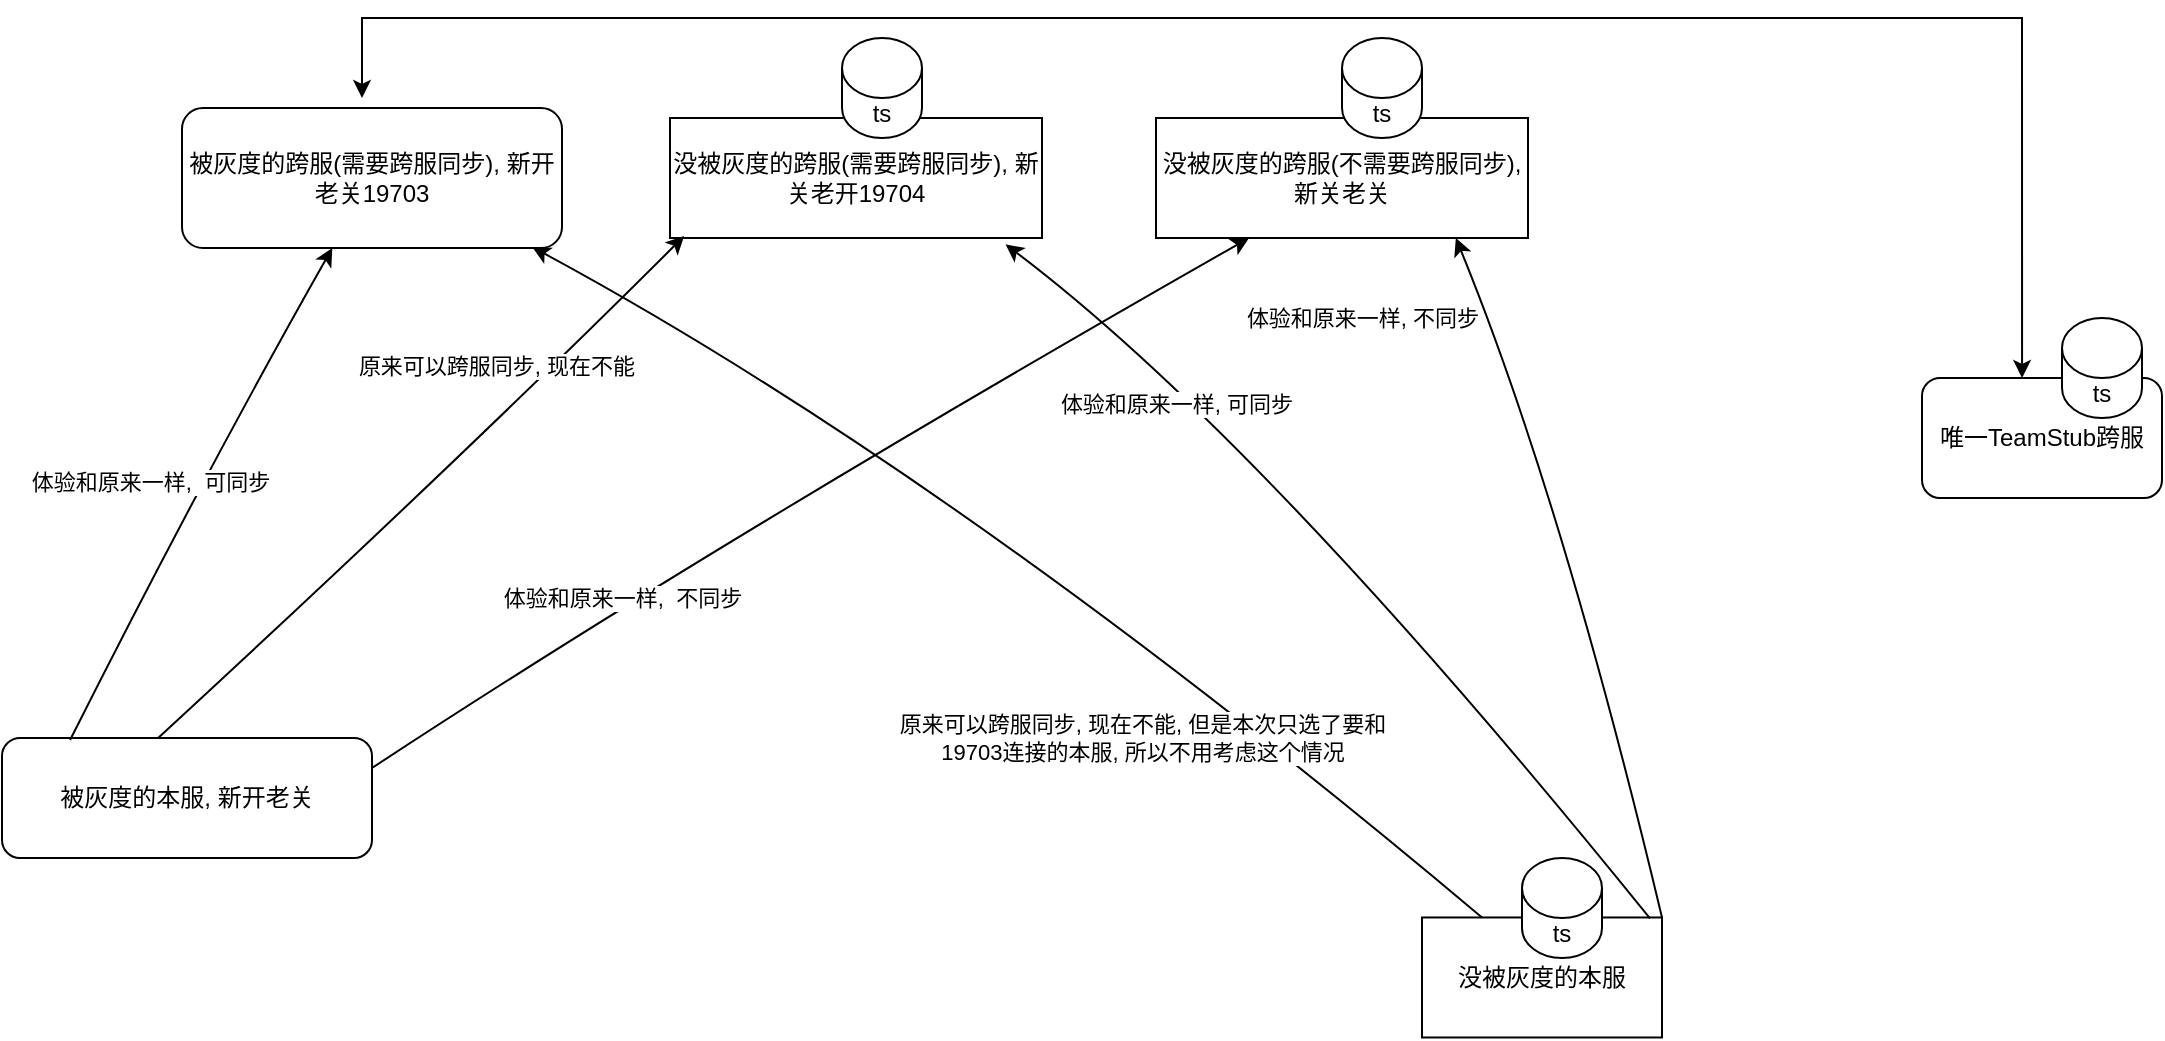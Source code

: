 <mxfile version="19.0.3" type="github">
  <diagram id="npF-58Th2BGEYhvz-0i7" name="Page-1">
    <mxGraphModel dx="1422" dy="772" grid="1" gridSize="10" guides="1" tooltips="1" connect="1" arrows="1" fold="1" page="1" pageScale="1" pageWidth="3300" pageHeight="4681" math="0" shadow="0">
      <root>
        <mxCell id="0" />
        <mxCell id="1" parent="0" />
        <mxCell id="1Y4oN1xmid4urN9Fm5Kw-1" value="被灰度的跨服(需要跨服同步), 新开老关19703" style="rounded=1;whiteSpace=wrap;html=1;" parent="1" vertex="1">
          <mxGeometry x="490" y="245" width="190" height="70" as="geometry" />
        </mxCell>
        <mxCell id="1Y4oN1xmid4urN9Fm5Kw-3" value="唯一TeamStub跨服" style="rounded=1;whiteSpace=wrap;html=1;" parent="1" vertex="1">
          <mxGeometry x="1360" y="380" width="120" height="60" as="geometry" />
        </mxCell>
        <mxCell id="1Y4oN1xmid4urN9Fm5Kw-4" value="被灰度的本服, 新开老关" style="rounded=1;whiteSpace=wrap;html=1;" parent="1" vertex="1">
          <mxGeometry x="400" y="560" width="185" height="60" as="geometry" />
        </mxCell>
        <mxCell id="1Y4oN1xmid4urN9Fm5Kw-6" value="&lt;span style=&quot;&quot;&gt;没被灰度的跨服(需要跨服同步), 新关老开19704&lt;/span&gt;" style="rounded=0;whiteSpace=wrap;html=1;" parent="1" vertex="1">
          <mxGeometry x="734" y="250" width="186" height="60" as="geometry" />
        </mxCell>
        <mxCell id="1Y4oN1xmid4urN9Fm5Kw-7" value="没被灰度的本服" style="rounded=0;whiteSpace=wrap;html=1;" parent="1" vertex="1">
          <mxGeometry x="1110" y="649.74" width="120" height="60" as="geometry" />
        </mxCell>
        <mxCell id="1Y4oN1xmid4urN9Fm5Kw-8" value="" style="endArrow=classic;startArrow=classic;html=1;rounded=0;entryX=0.417;entryY=0;entryDx=0;entryDy=0;entryPerimeter=0;" parent="1" target="1Y4oN1xmid4urN9Fm5Kw-3" edge="1">
          <mxGeometry width="50" height="50" relative="1" as="geometry">
            <mxPoint x="580" y="240" as="sourcePoint" />
            <mxPoint x="1100" y="230" as="targetPoint" />
            <Array as="points">
              <mxPoint x="580" y="200" />
              <mxPoint x="1170" y="200" />
              <mxPoint x="1410" y="200" />
            </Array>
          </mxGeometry>
        </mxCell>
        <mxCell id="1Y4oN1xmid4urN9Fm5Kw-15" value="ts" style="shape=cylinder3;whiteSpace=wrap;html=1;boundedLbl=1;backgroundOutline=1;size=15;" parent="1" vertex="1">
          <mxGeometry x="1160" y="620" width="40" height="50" as="geometry" />
        </mxCell>
        <mxCell id="1Y4oN1xmid4urN9Fm5Kw-16" value="ts" style="shape=cylinder3;whiteSpace=wrap;html=1;boundedLbl=1;backgroundOutline=1;size=15;" parent="1" vertex="1">
          <mxGeometry x="1430" y="350" width="40" height="50" as="geometry" />
        </mxCell>
        <mxCell id="1Y4oN1xmid4urN9Fm5Kw-19" value="ts" style="shape=cylinder3;whiteSpace=wrap;html=1;boundedLbl=1;backgroundOutline=1;size=15;" parent="1" vertex="1">
          <mxGeometry x="820" y="210" width="40" height="50" as="geometry" />
        </mxCell>
        <mxCell id="1Y4oN1xmid4urN9Fm5Kw-21" value="" style="curved=1;endArrow=classic;html=1;rounded=0;exitX=0.184;exitY=0.017;exitDx=0;exitDy=0;exitPerimeter=0;" parent="1" target="1Y4oN1xmid4urN9Fm5Kw-1" edge="1" source="1Y4oN1xmid4urN9Fm5Kw-4">
          <mxGeometry width="50" height="50" relative="1" as="geometry">
            <mxPoint x="500" y="445" as="sourcePoint" />
            <mxPoint x="470" y="320" as="targetPoint" />
            <Array as="points">
              <mxPoint x="500" y="430" />
            </Array>
          </mxGeometry>
        </mxCell>
        <mxCell id="1Y4oN1xmid4urN9Fm5Kw-31" value="体验和原来一样,&amp;nbsp; 可同步" style="edgeLabel;html=1;align=center;verticalAlign=middle;resizable=0;points=[];" parent="1Y4oN1xmid4urN9Fm5Kw-21" vertex="1" connectable="0">
          <mxGeometry x="0.093" y="-6" relative="1" as="geometry">
            <mxPoint x="-34" y="4" as="offset" />
          </mxGeometry>
        </mxCell>
        <mxCell id="1Y4oN1xmid4urN9Fm5Kw-24" value="&lt;span style=&quot;&quot;&gt;没被灰度的跨服(不需要跨服同步), 新关老关&lt;/span&gt;" style="rounded=0;whiteSpace=wrap;html=1;" parent="1" vertex="1">
          <mxGeometry x="977" y="250" width="186" height="60" as="geometry" />
        </mxCell>
        <mxCell id="1Y4oN1xmid4urN9Fm5Kw-25" value="ts" style="shape=cylinder3;whiteSpace=wrap;html=1;boundedLbl=1;backgroundOutline=1;size=15;" parent="1" vertex="1">
          <mxGeometry x="1070" y="210" width="40" height="50" as="geometry" />
        </mxCell>
        <mxCell id="1Y4oN1xmid4urN9Fm5Kw-26" value="" style="curved=1;endArrow=classic;html=1;rounded=0;entryX=0.038;entryY=0.984;entryDx=0;entryDy=0;entryPerimeter=0;exitX=0.422;exitY=0;exitDx=0;exitDy=0;exitPerimeter=0;" parent="1" target="1Y4oN1xmid4urN9Fm5Kw-6" edge="1" source="1Y4oN1xmid4urN9Fm5Kw-4">
          <mxGeometry width="50" height="50" relative="1" as="geometry">
            <mxPoint x="510" y="530" as="sourcePoint" />
            <mxPoint x="680" y="370" as="targetPoint" />
            <Array as="points">
              <mxPoint x="630" y="420" />
            </Array>
          </mxGeometry>
        </mxCell>
        <mxCell id="1Y4oN1xmid4urN9Fm5Kw-28" value="" style="curved=1;endArrow=classic;html=1;rounded=0;entryX=0.922;entryY=0.994;entryDx=0;entryDy=0;entryPerimeter=0;exitX=0.25;exitY=0;exitDx=0;exitDy=0;" parent="1" source="1Y4oN1xmid4urN9Fm5Kw-7" target="1Y4oN1xmid4urN9Fm5Kw-1" edge="1">
          <mxGeometry width="50" height="50" relative="1" as="geometry">
            <mxPoint x="829" y="430" as="sourcePoint" />
            <mxPoint x="879" y="380" as="targetPoint" />
            <Array as="points">
              <mxPoint x="879" y="430" />
            </Array>
          </mxGeometry>
        </mxCell>
        <mxCell id="1Y4oN1xmid4urN9Fm5Kw-29" value="原来可以跨服同步, 现在不能, 但是本次只选了要和&lt;br&gt;19703连接的本服, 所以不用考虑这个情况" style="edgeLabel;html=1;align=center;verticalAlign=middle;resizable=0;points=[];" parent="1Y4oN1xmid4urN9Fm5Kw-28" vertex="1" connectable="0">
          <mxGeometry x="-0.451" y="2" relative="1" as="geometry">
            <mxPoint x="-46" y="12" as="offset" />
          </mxGeometry>
        </mxCell>
        <mxCell id="1Y4oN1xmid4urN9Fm5Kw-30" value="原来可以跨服同步, 现在不能" style="edgeLabel;html=1;align=center;verticalAlign=middle;resizable=0;points=[];" parent="1" vertex="1" connectable="0">
          <mxGeometry x="750.004" y="350.003" as="geometry">
            <mxPoint x="-103" y="24" as="offset" />
          </mxGeometry>
        </mxCell>
        <mxCell id="1Y4oN1xmid4urN9Fm5Kw-32" value="体验和原来一样, 不同步" style="edgeLabel;html=1;align=center;verticalAlign=middle;resizable=0;points=[];" parent="1" vertex="1" connectable="0">
          <mxGeometry x="1080.004" y="349.998" as="geometry" />
        </mxCell>
        <mxCell id="1Y4oN1xmid4urN9Fm5Kw-34" value="" style="curved=1;endArrow=classic;html=1;rounded=0;entryX=0.902;entryY=1.053;entryDx=0;entryDy=0;entryPerimeter=0;exitX=0.95;exitY=0.008;exitDx=0;exitDy=0;exitPerimeter=0;" parent="1" source="1Y4oN1xmid4urN9Fm5Kw-7" target="1Y4oN1xmid4urN9Fm5Kw-6" edge="1">
          <mxGeometry width="50" height="50" relative="1" as="geometry">
            <mxPoint x="1010" y="450" as="sourcePoint" />
            <mxPoint x="1030" y="360" as="targetPoint" />
            <Array as="points">
              <mxPoint x="1030" y="410" />
            </Array>
          </mxGeometry>
        </mxCell>
        <mxCell id="1Y4oN1xmid4urN9Fm5Kw-35" value="" style="curved=1;endArrow=classic;html=1;rounded=0;entryX=0.806;entryY=1;entryDx=0;entryDy=0;entryPerimeter=0;exitX=1;exitY=0;exitDx=0;exitDy=0;" parent="1" source="1Y4oN1xmid4urN9Fm5Kw-7" target="1Y4oN1xmid4urN9Fm5Kw-24" edge="1">
          <mxGeometry width="50" height="50" relative="1" as="geometry">
            <mxPoint x="1020" y="490" as="sourcePoint" />
            <mxPoint x="1090" y="390" as="targetPoint" />
            <Array as="points">
              <mxPoint x="1180" y="440" />
            </Array>
          </mxGeometry>
        </mxCell>
        <mxCell id="1Y4oN1xmid4urN9Fm5Kw-36" value="体验和原来一样, 可同步" style="edgeLabel;html=1;align=center;verticalAlign=middle;resizable=0;points=[];" parent="1" vertex="1" connectable="0">
          <mxGeometry x="970.004" y="389.998" as="geometry">
            <mxPoint x="17" y="3" as="offset" />
          </mxGeometry>
        </mxCell>
        <mxCell id="1Y4oN1xmid4urN9Fm5Kw-38" value="" style="curved=1;endArrow=classic;html=1;rounded=0;entryX=0.25;entryY=1;entryDx=0;entryDy=0;exitX=1;exitY=0.25;exitDx=0;exitDy=0;" parent="1" source="1Y4oN1xmid4urN9Fm5Kw-4" target="1Y4oN1xmid4urN9Fm5Kw-24" edge="1">
          <mxGeometry width="50" height="50" relative="1" as="geometry">
            <mxPoint x="750" y="410" as="sourcePoint" />
            <mxPoint x="800" y="360" as="targetPoint" />
            <Array as="points">
              <mxPoint x="760" y="460" />
            </Array>
          </mxGeometry>
        </mxCell>
        <mxCell id="Fn04Co8QwbzVWZO0wz7K-4" value="体验和原来一样,&amp;nbsp; 不同步" style="edgeLabel;html=1;align=center;verticalAlign=middle;resizable=0;points=[];" vertex="1" connectable="0" parent="1">
          <mxGeometry x="710.0" y="490.002" as="geometry" />
        </mxCell>
      </root>
    </mxGraphModel>
  </diagram>
</mxfile>

